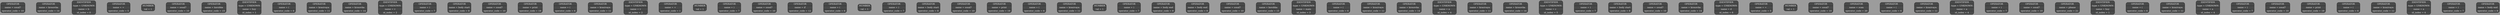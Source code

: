digraph G{
nodesep=1;
ranksep=0.5;
rankdir=HR;
node[style=filled, color="#0a0a0a", fillcolor="#494a4a",fontcolor="#e6e6e6", fontsize=14];
edge[color="#000000", fontsize=12, penwidth=1, fontcolor = "#49006a"];
bgcolor="#9c9c9c";
elem0x7bafe5c00010[shape="Mrecord", label= "{OPERATOR | name = sosal? | operator_code = 10}"];
elem0x7bafe5c00038[shape="Mrecord", label= "{OPERATOR | name = krosovka | operator_code = 14}"];
elem0x7bafe5c00060[shape="Mrecord", label= "{IDENTIFIER | type = UNKNOWN | name = b | id_index = 0}"];
elem0x7bafe5c00088[shape="Mrecord", label= "{OPERATOR | name = = | operator_code = 5}"];
elem0x7bafe5c000b0[shape="Mrecord", label= "{NUMBER | val = 1}"];
elem0x7bafe5c000d8[shape="Mrecord", label= "{OPERATOR | name = sosal? | operator_code = 10}"];
elem0x7bafe5c00100[shape="Mrecord", label= "{OPERATOR | name = korobka | operator_code = 15}"];
elem0x7bafe5c00128[shape="Mrecord", label= "{IDENTIFIER | type = UNKNOWN | name = huy | id_index = 1}"];
elem0x7bafe5c00150[shape="Mrecord", label= "{OPERATOR | name = ( | operator_code = 6}"];
elem0x7bafe5c00178[shape="Mrecord", label= "{OPERATOR | name = krasivaya | operator_code = 11}"];
elem0x7bafe5c001a0[shape="Mrecord", label= "{OPERATOR | name = krosovka | operator_code = 14}"];
elem0x7bafe5c001c8[shape="Mrecord", label= "{IDENTIFIER | type = UNKNOWN | name = v | id_index = 2}"];
elem0x7bafe5c001f0[shape="Mrecord", label= "{OPERATOR | name = ) | operator_code = 7}"];
elem0x7bafe5c00218[shape="Mrecord", label= "{OPERATOR | name = body start | operator_code = 8}"];
elem0x7bafe5c00240[shape="Mrecord", label= "{OPERATOR | name = sosal? | operator_code = 10}"];
elem0x7bafe5c00268[shape="Mrecord", label= "{OPERATOR | name = print | operator_code = 19}"];
elem0x7bafe5c00290[shape="Mrecord", label= "{OPERATOR | name = ( | operator_code = 6}"];
elem0x7bafe5c002b8[shape="Mrecord", label= "{OPERATOR | name = krasivaya | operator_code = 11}"];
elem0x7bafe5c002e0[shape="Mrecord", label= "{IDENTIFIER | type = UNKNOWN | name = v | id_index = 2}"];
elem0x7bafe5c00308[shape="Mrecord", label= "{OPERATOR | name = + | operator_code = 1}"];
elem0x7bafe5c00330[shape="Mrecord", label= "{NUMBER | val = 1}"];
elem0x7bafe5c00358[shape="Mrecord", label= "{OPERATOR | name = ) | operator_code = 7}"];
elem0x7bafe5c00380[shape="Mrecord", label= "{OPERATOR | name = sosal? | operator_code = 10}"];
elem0x7bafe5c003a8[shape="Mrecord", label= "{OPERATOR | name = if | operator_code = 12}"];
elem0x7bafe5c003d0[shape="Mrecord", label= "{OPERATOR | name = ( | operator_code = 6}"];
elem0x7bafe5c003f8[shape="Mrecord", label= "{NUMBER | val = 1}"];
elem0x7bafe5c00420[shape="Mrecord", label= "{OPERATOR | name = ) | operator_code = 7}"];
elem0x7bafe5c00448[shape="Mrecord", label= "{OPERATOR | name = body start | operator_code = 8}"];
elem0x7bafe5c00470[shape="Mrecord", label= "{OPERATOR | name = sosal? | operator_code = 10}"];
elem0x7bafe5c00498[shape="Mrecord", label= "{OPERATOR | name = print | operator_code = 19}"];
elem0x7bafe5c004c0[shape="Mrecord", label= "{OPERATOR | name = ( | operator_code = 6}"];
elem0x7bafe5c004e8[shape="Mrecord", label= "{OPERATOR | name = krasivaya | operator_code = 11}"];
elem0x7bafe5c00510[shape="Mrecord", label= "{NUMBER | val = 1}"];
elem0x7bafe5c00538[shape="Mrecord", label= "{OPERATOR | name = ) | operator_code = 7}"];
elem0x7bafe5c00560[shape="Mrecord", label= "{OPERATOR | name = body end | operator_code = 9}"];
elem0x7bafe5c00588[shape="Mrecord", label= "{OPERATOR | name = body end | operator_code = 9}"];
elem0x7bafe5c005b0[shape="Mrecord", label= "{OPERATOR | name = sosal? | operator_code = 10}"];
elem0x7bafe5c005d8[shape="Mrecord", label= "{OPERATOR | name = korobka | operator_code = 15}"];
elem0x7bafe5c00600[shape="Mrecord", label= "{IDENTIFIER | type = UNKNOWN | name = main | id_index = 3}"];
elem0x7bafe5c00628[shape="Mrecord", label= "{OPERATOR | name = ( | operator_code = 6}"];
elem0x7bafe5c00650[shape="Mrecord", label= "{OPERATOR | name = krasivaya | operator_code = 11}"];
elem0x7bafe5c00678[shape="Mrecord", label= "{OPERATOR | name = krosovka | operator_code = 14}"];
elem0x7bafe5c006a0[shape="Mrecord", label= "{IDENTIFIER | type = UNKNOWN | name = a | id_index = 4}"];
elem0x7bafe5c006c8[shape="Mrecord", label= "{OPERATOR | name = krasivaya | operator_code = 11}"];
elem0x7bafe5c006f0[shape="Mrecord", label= "{OPERATOR | name = krosovka | operator_code = 14}"];
elem0x7bafe5c00718[shape="Mrecord", label= "{IDENTIFIER | type = UNKNOWN | name = c | id_index = 5}"];
elem0x7bafe5c00740[shape="Mrecord", label= "{OPERATOR | name = ) | operator_code = 7}"];
elem0x7bafe5c00768[shape="Mrecord", label= "{OPERATOR | name = body start | operator_code = 8}"];
elem0x7bafe5c00790[shape="Mrecord", label= "{OPERATOR | name = sosal? | operator_code = 10}"];
elem0x7bafe5c007b8[shape="Mrecord", label= "{OPERATOR | name = krosovka | operator_code = 14}"];
elem0x7bafe5c007e0[shape="Mrecord", label= "{IDENTIFIER | type = UNKNOWN | name = d | id_index = 6}"];
elem0x7bafe5c00808[shape="Mrecord", label= "{OPERATOR | name = = | operator_code = 5}"];
elem0x7bafe5c00830[shape="Mrecord", label= "{NUMBER | val = 1}"];
elem0x7bafe5c00858[shape="Mrecord", label= "{OPERATOR | name = sosal? | operator_code = 10}"];
elem0x7bafe5c00880[shape="Mrecord", label= "{OPERATOR | name = scan | operator_code = 20}"];
elem0x7bafe5c008a8[shape="Mrecord", label= "{OPERATOR | name = ( | operator_code = 6}"];
elem0x7bafe5c008d0[shape="Mrecord", label= "{OPERATOR | name = krasivaya | operator_code = 11}"];
elem0x7bafe5c008f8[shape="Mrecord", label= "{IDENTIFIER | type = UNKNOWN | name = a | id_index = 4}"];
elem0x7bafe5c00920[shape="Mrecord", label= "{OPERATOR | name = ) | operator_code = 7}"];
elem0x7bafe5c00948[shape="Mrecord", label= "{OPERATOR | name = sosal? | operator_code = 10}"];
elem0x7bafe5c00970[shape="Mrecord", label= "{OPERATOR | name = please | operator_code = 21}"];
elem0x7bafe5c00998[shape="Mrecord", label= "{IDENTIFIER | type = UNKNOWN | name = huy | id_index = 1}"];
elem0x7bafe5c009c0[shape="Mrecord", label= "{OPERATOR | name = ( | operator_code = 6}"];
elem0x7bafe5c009e8[shape="Mrecord", label= "{OPERATOR | name = krasivaya | operator_code = 11}"];
elem0x7bafe5c00a10[shape="Mrecord", label= "{IDENTIFIER | type = UNKNOWN | name = a | id_index = 4}"];
elem0x7bafe5c00a38[shape="Mrecord", label= "{OPERATOR | name = ) | operator_code = 7}"];
elem0x7bafe5c00a60[shape="Mrecord", label= "{OPERATOR | name = sosal? | operator_code = 10}"];
elem0x7bafe5c00a88[shape="Mrecord", label= "{OPERATOR | name = print | operator_code = 19}"];
elem0x7bafe5c00ab0[shape="Mrecord", label= "{OPERATOR | name = ( | operator_code = 6}"];
elem0x7bafe5c00ad8[shape="Mrecord", label= "{OPERATOR | name = krasivaya | operator_code = 11}"];
elem0x7bafe5c00b00[shape="Mrecord", label= "{IDENTIFIER | type = UNKNOWN | name = a | id_index = 4}"];
elem0x7bafe5c00b28[shape="Mrecord", label= "{OPERATOR | name = ) | operator_code = 7}"];
elem0x7bafe5c00b50[shape="Mrecord", label= "{OPERATOR | name = body end | operator_code = 9}"];
}
